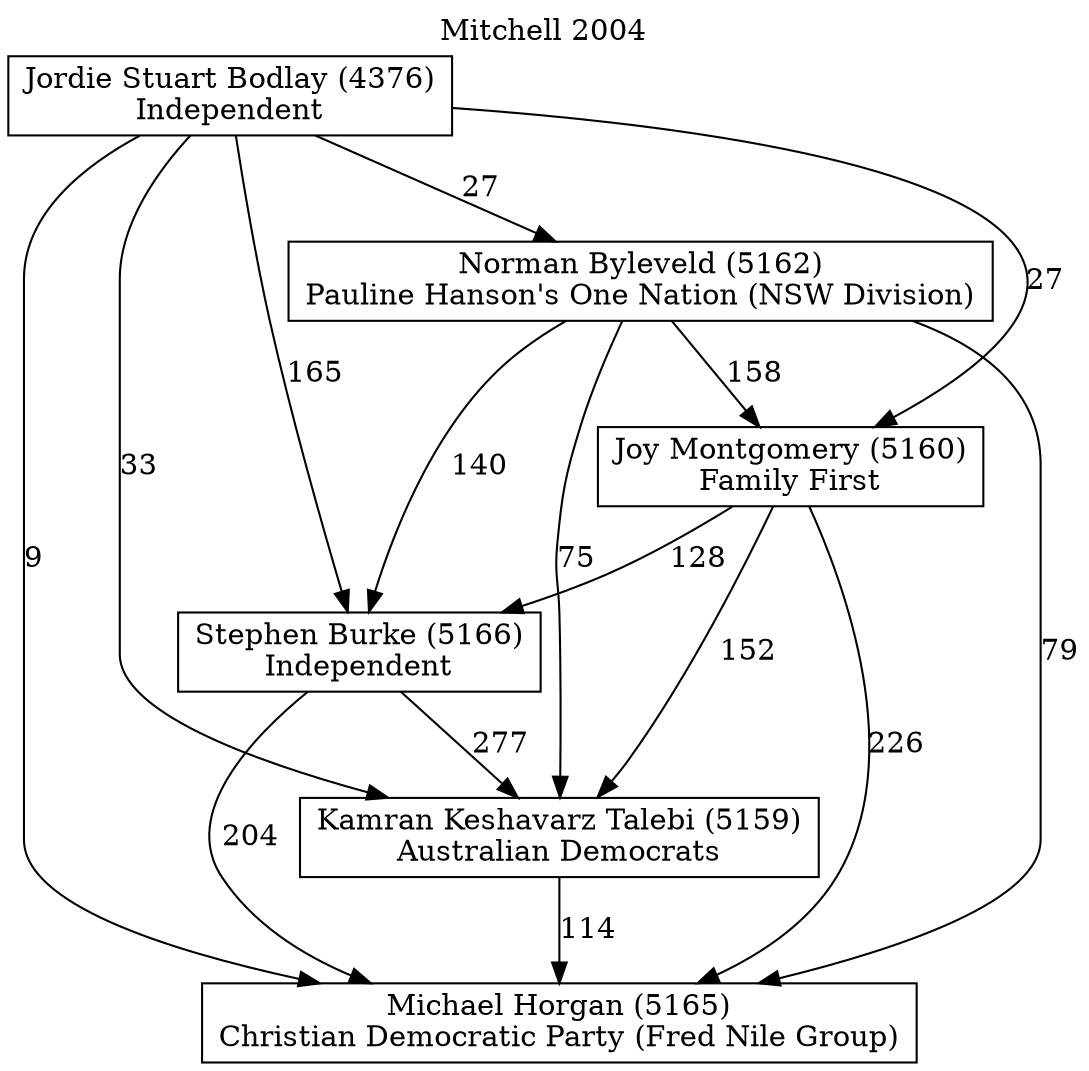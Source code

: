 // House preference flow
digraph "Michael Horgan (5165)_Mitchell_2004" {
	graph [label="Mitchell 2004" labelloc=t mclimit=2]
	node [shape=box]
	"Michael Horgan (5165)" [label="Michael Horgan (5165)
Christian Democratic Party (Fred Nile Group)"]
	"Kamran Keshavarz Talebi (5159)" [label="Kamran Keshavarz Talebi (5159)
Australian Democrats"]
	"Stephen Burke (5166)" [label="Stephen Burke (5166)
Independent"]
	"Joy Montgomery (5160)" [label="Joy Montgomery (5160)
Family First"]
	"Norman Byleveld (5162)" [label="Norman Byleveld (5162)
Pauline Hanson's One Nation (NSW Division)"]
	"Jordie Stuart Bodlay (4376)" [label="Jordie Stuart Bodlay (4376)
Independent"]
	"Kamran Keshavarz Talebi (5159)" -> "Michael Horgan (5165)" [label=114]
	"Stephen Burke (5166)" -> "Kamran Keshavarz Talebi (5159)" [label=277]
	"Joy Montgomery (5160)" -> "Stephen Burke (5166)" [label=128]
	"Norman Byleveld (5162)" -> "Joy Montgomery (5160)" [label=158]
	"Jordie Stuart Bodlay (4376)" -> "Norman Byleveld (5162)" [label=27]
	"Stephen Burke (5166)" -> "Michael Horgan (5165)" [label=204]
	"Joy Montgomery (5160)" -> "Michael Horgan (5165)" [label=226]
	"Norman Byleveld (5162)" -> "Michael Horgan (5165)" [label=79]
	"Jordie Stuart Bodlay (4376)" -> "Michael Horgan (5165)" [label=9]
	"Jordie Stuart Bodlay (4376)" -> "Joy Montgomery (5160)" [label=27]
	"Norman Byleveld (5162)" -> "Stephen Burke (5166)" [label=140]
	"Jordie Stuart Bodlay (4376)" -> "Stephen Burke (5166)" [label=165]
	"Joy Montgomery (5160)" -> "Kamran Keshavarz Talebi (5159)" [label=152]
	"Norman Byleveld (5162)" -> "Kamran Keshavarz Talebi (5159)" [label=75]
	"Jordie Stuart Bodlay (4376)" -> "Kamran Keshavarz Talebi (5159)" [label=33]
}
